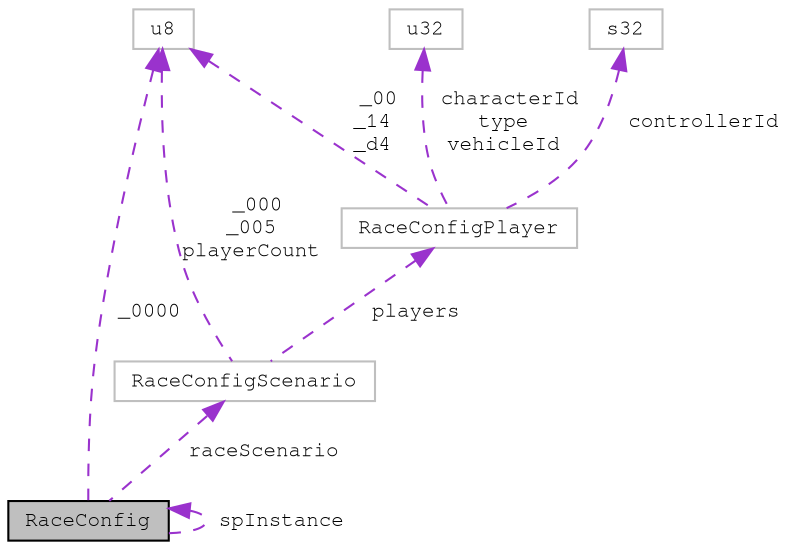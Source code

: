 digraph "RaceConfig"
{
 // LATEX_PDF_SIZE
  edge [fontname="FreeMono",fontsize="10",labelfontname="FreeMono",labelfontsize="10"];
  node [fontname="FreeMono",fontsize="10",shape=record];
  Node1 [label="RaceConfig",height=0.2,width=0.4,color="black", fillcolor="grey75", style="filled", fontcolor="black",tooltip=" "];
  Node1 -> Node1 [dir="back",color="darkorchid3",fontsize="10",style="dashed",label=" spInstance" ,fontname="FreeMono"];
  Node2 -> Node1 [dir="back",color="darkorchid3",fontsize="10",style="dashed",label=" _0000" ,fontname="FreeMono"];
  Node2 [label="u8",height=0.2,width=0.4,color="grey75", fillcolor="white", style="filled",tooltip=" "];
  Node3 -> Node1 [dir="back",color="darkorchid3",fontsize="10",style="dashed",label=" raceScenario" ,fontname="FreeMono"];
  Node3 [label="RaceConfigScenario",height=0.2,width=0.4,color="grey75", fillcolor="white", style="filled",URL="$struct_race_config_scenario.html",tooltip=" "];
  Node2 -> Node3 [dir="back",color="darkorchid3",fontsize="10",style="dashed",label=" _000\n_005\nplayerCount" ,fontname="FreeMono"];
  Node4 -> Node3 [dir="back",color="darkorchid3",fontsize="10",style="dashed",label=" players" ,fontname="FreeMono"];
  Node4 [label="RaceConfigPlayer",height=0.2,width=0.4,color="grey75", fillcolor="white", style="filled",URL="$struct_race_config_player.html",tooltip=" "];
  Node2 -> Node4 [dir="back",color="darkorchid3",fontsize="10",style="dashed",label=" _00\n_14\n_d4" ,fontname="FreeMono"];
  Node5 -> Node4 [dir="back",color="darkorchid3",fontsize="10",style="dashed",label=" characterId\ntype\nvehicleId" ,fontname="FreeMono"];
  Node5 [label="u32",height=0.2,width=0.4,color="grey75", fillcolor="white", style="filled",tooltip=" "];
  Node6 -> Node4 [dir="back",color="darkorchid3",fontsize="10",style="dashed",label=" controllerId" ,fontname="FreeMono"];
  Node6 [label="s32",height=0.2,width=0.4,color="grey75", fillcolor="white", style="filled",tooltip=" "];
}

